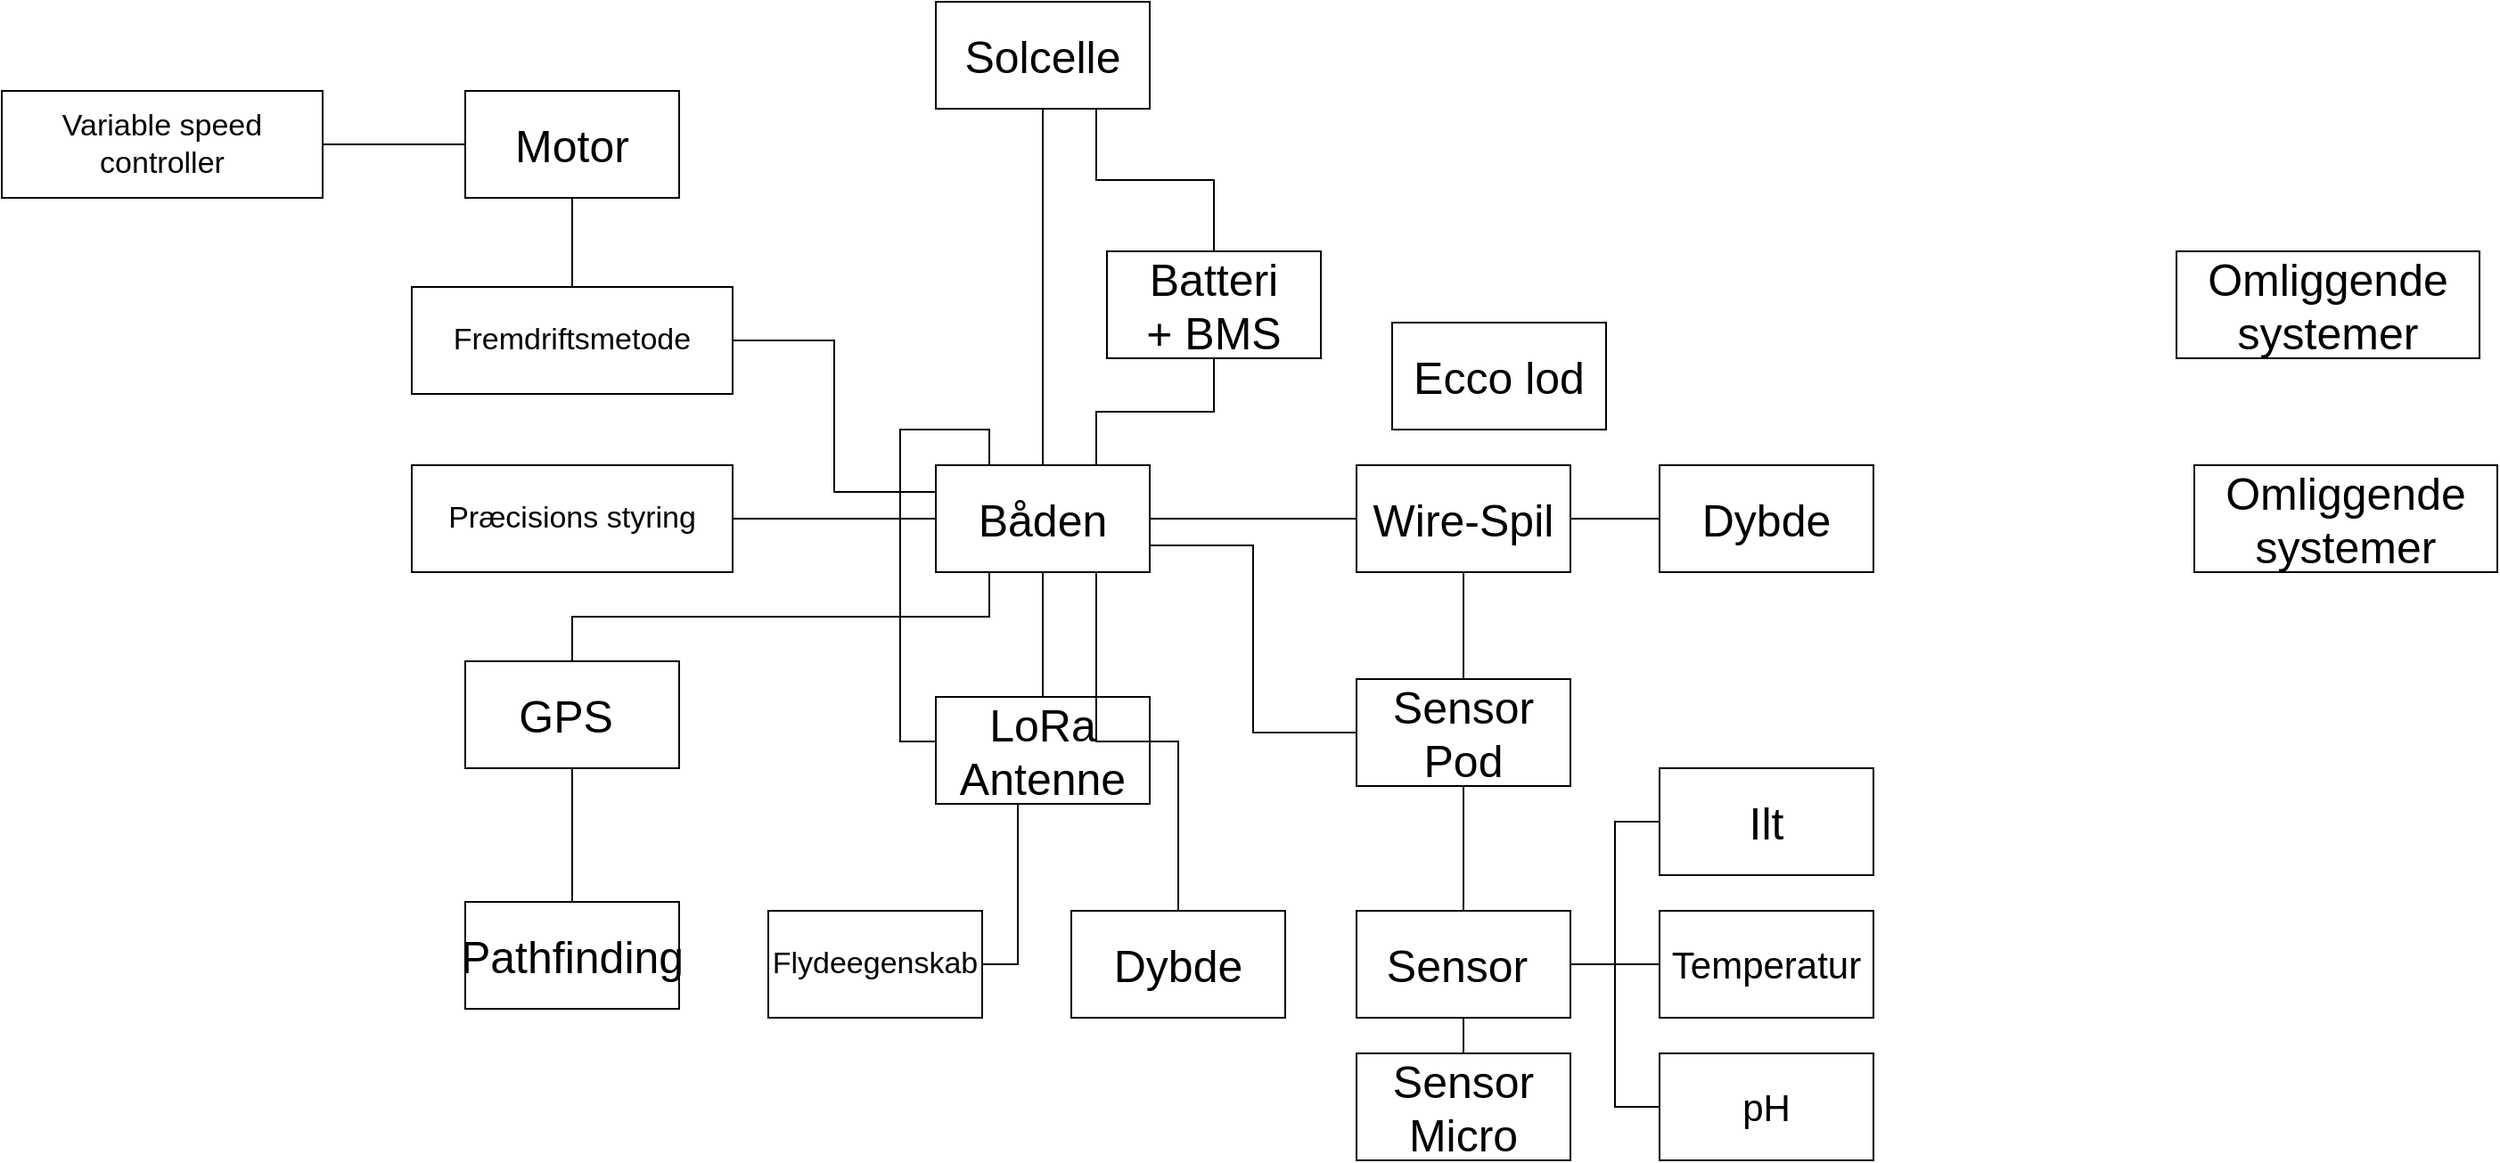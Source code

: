 <mxfile version="16.5.3" type="github">
  <diagram id="erpGU3eYgXvApTLNxW-y" name="Page-1">
    <mxGraphModel dx="2193" dy="788" grid="1" gridSize="10" guides="1" tooltips="1" connect="1" arrows="1" fold="1" page="1" pageScale="1" pageWidth="827" pageHeight="1169" math="0" shadow="0">
      <root>
        <mxCell id="0" />
        <mxCell id="1" parent="0" />
        <mxCell id="SieacuqeAXUAK5aDUlHt-1" value="Motor" style="rounded=0;whiteSpace=wrap;html=1;fontSize=25;" vertex="1" parent="1">
          <mxGeometry x="90" y="100" width="120" height="60" as="geometry" />
        </mxCell>
        <mxCell id="SieacuqeAXUAK5aDUlHt-19" style="edgeStyle=orthogonalEdgeStyle;rounded=0;orthogonalLoop=1;jettySize=auto;html=1;exitX=1;exitY=0.5;exitDx=0;exitDy=0;entryX=0;entryY=0.5;entryDx=0;entryDy=0;fontSize=21;endArrow=none;endFill=0;" edge="1" parent="1" source="SieacuqeAXUAK5aDUlHt-4" target="SieacuqeAXUAK5aDUlHt-11">
          <mxGeometry relative="1" as="geometry" />
        </mxCell>
        <mxCell id="SieacuqeAXUAK5aDUlHt-22" style="edgeStyle=orthogonalEdgeStyle;rounded=0;orthogonalLoop=1;jettySize=auto;html=1;exitX=0.75;exitY=0;exitDx=0;exitDy=0;entryX=0.5;entryY=1;entryDx=0;entryDy=0;fontSize=21;endArrow=none;endFill=0;" edge="1" parent="1" source="SieacuqeAXUAK5aDUlHt-4" target="SieacuqeAXUAK5aDUlHt-7">
          <mxGeometry relative="1" as="geometry" />
        </mxCell>
        <mxCell id="SieacuqeAXUAK5aDUlHt-23" style="edgeStyle=orthogonalEdgeStyle;rounded=0;orthogonalLoop=1;jettySize=auto;html=1;entryX=0.5;entryY=0;entryDx=0;entryDy=0;fontSize=21;endArrow=none;endFill=0;exitX=0.5;exitY=1;exitDx=0;exitDy=0;" edge="1" parent="1" source="SieacuqeAXUAK5aDUlHt-4" target="SieacuqeAXUAK5aDUlHt-6">
          <mxGeometry relative="1" as="geometry">
            <mxPoint x="490" y="150" as="sourcePoint" />
            <Array as="points">
              <mxPoint x="414" y="430" />
              <mxPoint x="414" y="430" />
            </Array>
          </mxGeometry>
        </mxCell>
        <mxCell id="SieacuqeAXUAK5aDUlHt-24" style="edgeStyle=orthogonalEdgeStyle;rounded=0;orthogonalLoop=1;jettySize=auto;html=1;exitX=0.5;exitY=0;exitDx=0;exitDy=0;entryX=0.5;entryY=1;entryDx=0;entryDy=0;fontSize=21;endArrow=none;endFill=0;" edge="1" parent="1" source="SieacuqeAXUAK5aDUlHt-4" target="SieacuqeAXUAK5aDUlHt-5">
          <mxGeometry relative="1" as="geometry" />
        </mxCell>
        <mxCell id="SieacuqeAXUAK5aDUlHt-25" style="edgeStyle=orthogonalEdgeStyle;rounded=0;orthogonalLoop=1;jettySize=auto;html=1;entryX=0.5;entryY=1;entryDx=0;entryDy=0;fontSize=21;endArrow=none;endFill=0;" edge="1" parent="1" source="SieacuqeAXUAK5aDUlHt-8" target="SieacuqeAXUAK5aDUlHt-1">
          <mxGeometry relative="1" as="geometry" />
        </mxCell>
        <mxCell id="SieacuqeAXUAK5aDUlHt-26" style="edgeStyle=orthogonalEdgeStyle;rounded=0;orthogonalLoop=1;jettySize=auto;html=1;exitX=0;exitY=0.25;exitDx=0;exitDy=0;entryX=1;entryY=0.5;entryDx=0;entryDy=0;fontSize=21;endArrow=none;endFill=0;" edge="1" parent="1" source="SieacuqeAXUAK5aDUlHt-4" target="SieacuqeAXUAK5aDUlHt-8">
          <mxGeometry relative="1" as="geometry" />
        </mxCell>
        <mxCell id="SieacuqeAXUAK5aDUlHt-31" style="edgeStyle=orthogonalEdgeStyle;rounded=0;orthogonalLoop=1;jettySize=auto;html=1;exitX=0.25;exitY=0;exitDx=0;exitDy=0;fontSize=21;endArrow=none;endFill=0;entryX=1;entryY=0.5;entryDx=0;entryDy=0;" edge="1" parent="1" source="SieacuqeAXUAK5aDUlHt-4" target="SieacuqeAXUAK5aDUlHt-32">
          <mxGeometry relative="1" as="geometry">
            <mxPoint x="420" y="540" as="targetPoint" />
          </mxGeometry>
        </mxCell>
        <mxCell id="SieacuqeAXUAK5aDUlHt-38" style="edgeStyle=orthogonalEdgeStyle;rounded=0;orthogonalLoop=1;jettySize=auto;html=1;exitX=0;exitY=0.5;exitDx=0;exitDy=0;fontSize=24;endArrow=none;endFill=0;entryX=1;entryY=0.5;entryDx=0;entryDy=0;" edge="1" parent="1" source="SieacuqeAXUAK5aDUlHt-4" target="SieacuqeAXUAK5aDUlHt-39">
          <mxGeometry relative="1" as="geometry">
            <mxPoint x="330" y="190" as="targetPoint" />
          </mxGeometry>
        </mxCell>
        <mxCell id="SieacuqeAXUAK5aDUlHt-4" value="Båden" style="rounded=0;whiteSpace=wrap;html=1;fontSize=25;" vertex="1" parent="1">
          <mxGeometry x="354" y="310" width="120" height="60" as="geometry" />
        </mxCell>
        <mxCell id="SieacuqeAXUAK5aDUlHt-28" style="edgeStyle=orthogonalEdgeStyle;rounded=0;orthogonalLoop=1;jettySize=auto;html=1;exitX=0.75;exitY=1;exitDx=0;exitDy=0;entryX=0.5;entryY=0;entryDx=0;entryDy=0;fontSize=21;endArrow=none;endFill=0;" edge="1" parent="1" source="SieacuqeAXUAK5aDUlHt-5" target="SieacuqeAXUAK5aDUlHt-7">
          <mxGeometry relative="1" as="geometry" />
        </mxCell>
        <mxCell id="SieacuqeAXUAK5aDUlHt-5" value="Solcelle" style="rounded=0;whiteSpace=wrap;html=1;fontSize=25;" vertex="1" parent="1">
          <mxGeometry x="354" y="50" width="120" height="60" as="geometry" />
        </mxCell>
        <mxCell id="SieacuqeAXUAK5aDUlHt-6" value="LoRa Antenne" style="rounded=0;whiteSpace=wrap;html=1;fontSize=25;" vertex="1" parent="1">
          <mxGeometry x="354" y="440" width="120" height="60" as="geometry" />
        </mxCell>
        <mxCell id="SieacuqeAXUAK5aDUlHt-7" value="Batteri&lt;br&gt;+ BMS" style="rounded=0;whiteSpace=wrap;html=1;fontSize=25;" vertex="1" parent="1">
          <mxGeometry x="450" y="190" width="120" height="60" as="geometry" />
        </mxCell>
        <mxCell id="SieacuqeAXUAK5aDUlHt-8" value="Fremdriftsmetode" style="rounded=0;whiteSpace=wrap;html=1;fontSize=17;" vertex="1" parent="1">
          <mxGeometry x="60" y="210" width="180" height="60" as="geometry" />
        </mxCell>
        <mxCell id="SieacuqeAXUAK5aDUlHt-11" value="Wire-Spil&lt;br style=&quot;font-size: 24px&quot;&gt;" style="rounded=0;whiteSpace=wrap;html=1;fontSize=25;" vertex="1" parent="1">
          <mxGeometry x="590" y="310" width="120" height="60" as="geometry" />
        </mxCell>
        <mxCell id="SieacuqeAXUAK5aDUlHt-16" style="edgeStyle=orthogonalEdgeStyle;rounded=0;orthogonalLoop=1;jettySize=auto;html=1;exitX=1;exitY=0.5;exitDx=0;exitDy=0;entryX=0;entryY=0.5;entryDx=0;entryDy=0;fontSize=21;endArrow=none;endFill=0;" edge="1" parent="1" source="SieacuqeAXUAK5aDUlHt-12" target="SieacuqeAXUAK5aDUlHt-13">
          <mxGeometry relative="1" as="geometry" />
        </mxCell>
        <mxCell id="SieacuqeAXUAK5aDUlHt-17" style="edgeStyle=orthogonalEdgeStyle;rounded=0;orthogonalLoop=1;jettySize=auto;html=1;exitX=1;exitY=0.5;exitDx=0;exitDy=0;entryX=0;entryY=0.5;entryDx=0;entryDy=0;fontSize=21;endArrow=none;endFill=0;" edge="1" parent="1" source="SieacuqeAXUAK5aDUlHt-12" target="SieacuqeAXUAK5aDUlHt-14">
          <mxGeometry relative="1" as="geometry" />
        </mxCell>
        <mxCell id="SieacuqeAXUAK5aDUlHt-18" style="edgeStyle=orthogonalEdgeStyle;rounded=0;orthogonalLoop=1;jettySize=auto;html=1;exitX=1;exitY=0.5;exitDx=0;exitDy=0;entryX=0;entryY=0.5;entryDx=0;entryDy=0;fontSize=21;endArrow=none;endFill=0;" edge="1" parent="1" source="SieacuqeAXUAK5aDUlHt-12" target="SieacuqeAXUAK5aDUlHt-15">
          <mxGeometry relative="1" as="geometry" />
        </mxCell>
        <mxCell id="SieacuqeAXUAK5aDUlHt-21" style="edgeStyle=orthogonalEdgeStyle;rounded=0;orthogonalLoop=1;jettySize=auto;html=1;exitX=0.5;exitY=0;exitDx=0;exitDy=0;entryX=0.5;entryY=1;entryDx=0;entryDy=0;fontSize=21;endArrow=none;endFill=0;" edge="1" parent="1" source="SieacuqeAXUAK5aDUlHt-12" target="Qp3bTgfLaRTd99Ayi7u3-1">
          <mxGeometry relative="1" as="geometry">
            <mxPoint x="650" y="470" as="targetPoint" />
          </mxGeometry>
        </mxCell>
        <mxCell id="SieacuqeAXUAK5aDUlHt-36" style="edgeStyle=orthogonalEdgeStyle;rounded=0;orthogonalLoop=1;jettySize=auto;html=1;exitX=0.5;exitY=1;exitDx=0;exitDy=0;fontSize=17;endArrow=none;endFill=0;entryX=0.5;entryY=0;entryDx=0;entryDy=0;" edge="1" parent="1" source="SieacuqeAXUAK5aDUlHt-12" target="SieacuqeAXUAK5aDUlHt-37">
          <mxGeometry relative="1" as="geometry">
            <mxPoint x="680" y="620" as="targetPoint" />
          </mxGeometry>
        </mxCell>
        <mxCell id="SieacuqeAXUAK5aDUlHt-12" value="Sensor&amp;nbsp;" style="rounded=0;whiteSpace=wrap;html=1;fontSize=25;" vertex="1" parent="1">
          <mxGeometry x="590" y="560" width="120" height="60" as="geometry" />
        </mxCell>
        <mxCell id="SieacuqeAXUAK5aDUlHt-13" value="Ilt" style="rounded=0;whiteSpace=wrap;html=1;fontSize=25;" vertex="1" parent="1">
          <mxGeometry x="760" y="480" width="120" height="60" as="geometry" />
        </mxCell>
        <mxCell id="SieacuqeAXUAK5aDUlHt-14" value="Temperatur" style="rounded=0;whiteSpace=wrap;html=1;fontSize=21;" vertex="1" parent="1">
          <mxGeometry x="760" y="560" width="120" height="60" as="geometry" />
        </mxCell>
        <mxCell id="SieacuqeAXUAK5aDUlHt-15" value="pH" style="rounded=0;whiteSpace=wrap;html=1;fontSize=21;" vertex="1" parent="1">
          <mxGeometry x="760" y="640" width="120" height="60" as="geometry" />
        </mxCell>
        <mxCell id="SieacuqeAXUAK5aDUlHt-34" style="edgeStyle=orthogonalEdgeStyle;rounded=0;orthogonalLoop=1;jettySize=auto;html=1;exitX=0.5;exitY=1;exitDx=0;exitDy=0;fontSize=17;endArrow=none;endFill=0;" edge="1" parent="1" source="SieacuqeAXUAK5aDUlHt-29" target="SieacuqeAXUAK5aDUlHt-33">
          <mxGeometry relative="1" as="geometry" />
        </mxCell>
        <mxCell id="Qp3bTgfLaRTd99Ayi7u3-1" value="Sensor&lt;br&gt;Pod" style="rounded=0;whiteSpace=wrap;html=1;fontSize=25;" vertex="1" parent="1">
          <mxGeometry x="590" y="430" width="120" height="60" as="geometry" />
        </mxCell>
        <mxCell id="SieacuqeAXUAK5aDUlHt-29" value="GPS&amp;nbsp;" style="rounded=0;whiteSpace=wrap;html=1;fontSize=25;" vertex="1" parent="1">
          <mxGeometry x="90" y="420" width="120" height="60" as="geometry" />
        </mxCell>
        <mxCell id="Qp3bTgfLaRTd99Ayi7u3-2" style="edgeStyle=orthogonalEdgeStyle;rounded=0;orthogonalLoop=1;jettySize=auto;html=1;exitX=0.5;exitY=0;exitDx=0;exitDy=0;entryX=0.5;entryY=1;entryDx=0;entryDy=0;fontSize=21;endArrow=none;endFill=0;" edge="1" parent="1" source="Qp3bTgfLaRTd99Ayi7u3-1" target="SieacuqeAXUAK5aDUlHt-11">
          <mxGeometry relative="1" as="geometry">
            <mxPoint x="660" y="570" as="sourcePoint" />
            <mxPoint x="660" y="500" as="targetPoint" />
          </mxGeometry>
        </mxCell>
        <mxCell id="SieacuqeAXUAK5aDUlHt-30" style="edgeStyle=orthogonalEdgeStyle;rounded=0;orthogonalLoop=1;jettySize=auto;html=1;exitX=0.25;exitY=1;exitDx=0;exitDy=0;entryX=0.5;entryY=0;entryDx=0;entryDy=0;fontSize=21;endArrow=none;endFill=0;" edge="1" parent="1" source="SieacuqeAXUAK5aDUlHt-4" target="SieacuqeAXUAK5aDUlHt-29">
          <mxGeometry relative="1" as="geometry" />
        </mxCell>
        <mxCell id="Qp3bTgfLaRTd99Ayi7u3-3" style="edgeStyle=orthogonalEdgeStyle;rounded=0;orthogonalLoop=1;jettySize=auto;html=1;exitX=1;exitY=0.75;exitDx=0;exitDy=0;entryX=0;entryY=0.5;entryDx=0;entryDy=0;fontSize=21;endArrow=none;endFill=0;" edge="1" parent="1" source="SieacuqeAXUAK5aDUlHt-4" target="Qp3bTgfLaRTd99Ayi7u3-1">
          <mxGeometry relative="1" as="geometry">
            <mxPoint x="484" y="365" as="sourcePoint" />
            <mxPoint x="600" y="600" as="targetPoint" />
          </mxGeometry>
        </mxCell>
        <mxCell id="SieacuqeAXUAK5aDUlHt-32" value="Flydeegenskab" style="rounded=0;whiteSpace=wrap;html=1;fontSize=17;" vertex="1" parent="1">
          <mxGeometry x="260" y="560" width="120" height="60" as="geometry" />
        </mxCell>
        <mxCell id="SieacuqeAXUAK5aDUlHt-33" value="Pathfinding" style="rounded=0;whiteSpace=wrap;html=1;fontSize=25;" vertex="1" parent="1">
          <mxGeometry x="90" y="555" width="120" height="60" as="geometry" />
        </mxCell>
        <mxCell id="SieacuqeAXUAK5aDUlHt-40" style="edgeStyle=orthogonalEdgeStyle;rounded=0;orthogonalLoop=1;jettySize=auto;html=1;exitX=1;exitY=0.5;exitDx=0;exitDy=0;entryX=0;entryY=0.5;entryDx=0;entryDy=0;fontSize=24;endArrow=none;endFill=0;" edge="1" parent="1" source="SieacuqeAXUAK5aDUlHt-35" target="SieacuqeAXUAK5aDUlHt-1">
          <mxGeometry relative="1" as="geometry" />
        </mxCell>
        <mxCell id="SieacuqeAXUAK5aDUlHt-35" value="Variable speed controller" style="rounded=0;whiteSpace=wrap;html=1;fontSize=17;" vertex="1" parent="1">
          <mxGeometry x="-170" y="100" width="180" height="60" as="geometry" />
        </mxCell>
        <mxCell id="SieacuqeAXUAK5aDUlHt-37" value="Sensor Micro" style="rounded=0;whiteSpace=wrap;html=1;fontSize=25;" vertex="1" parent="1">
          <mxGeometry x="590" y="640" width="120" height="60" as="geometry" />
        </mxCell>
        <mxCell id="SieacuqeAXUAK5aDUlHt-39" value="Præcisions styring" style="rounded=0;whiteSpace=wrap;html=1;fontSize=17;" vertex="1" parent="1">
          <mxGeometry x="60" y="310" width="180" height="60" as="geometry" />
        </mxCell>
        <mxCell id="SieacuqeAXUAK5aDUlHt-41" value="Omliggende systemer" style="rounded=0;whiteSpace=wrap;html=1;fontSize=25;" vertex="1" parent="1">
          <mxGeometry x="1060" y="310" width="170" height="60" as="geometry" />
        </mxCell>
        <mxCell id="Qp3bTgfLaRTd99Ayi7u3-4" value="Dybde" style="rounded=0;whiteSpace=wrap;html=1;fontSize=25;" vertex="1" parent="1">
          <mxGeometry x="760" y="310" width="120" height="60" as="geometry" />
        </mxCell>
        <mxCell id="SieacuqeAXUAK5aDUlHt-42" value="Omliggende systemer" style="rounded=0;whiteSpace=wrap;html=1;fontSize=25;" vertex="1" parent="1">
          <mxGeometry x="1050" y="190" width="170" height="60" as="geometry" />
        </mxCell>
        <mxCell id="Qp3bTgfLaRTd99Ayi7u3-5" style="edgeStyle=orthogonalEdgeStyle;rounded=0;orthogonalLoop=1;jettySize=auto;html=1;entryX=0;entryY=0.5;entryDx=0;entryDy=0;fontSize=21;endArrow=none;endFill=0;exitX=1;exitY=0.5;exitDx=0;exitDy=0;" edge="1" parent="1" source="SieacuqeAXUAK5aDUlHt-11" target="Qp3bTgfLaRTd99Ayi7u3-4">
          <mxGeometry relative="1" as="geometry">
            <mxPoint x="720" y="340" as="sourcePoint" />
            <mxPoint x="600" y="350" as="targetPoint" />
          </mxGeometry>
        </mxCell>
        <mxCell id="SieacuqeAXUAK5aDUlHt-43" value="Ecco lod" style="rounded=0;whiteSpace=wrap;html=1;fontSize=25;" vertex="1" parent="1">
          <mxGeometry x="610" y="230" width="120" height="60" as="geometry" />
        </mxCell>
        <mxCell id="Qp3bTgfLaRTd99Ayi7u3-6" value="Dybde" style="rounded=0;whiteSpace=wrap;html=1;fontSize=25;" vertex="1" parent="1">
          <mxGeometry x="430" y="560" width="120" height="60" as="geometry" />
        </mxCell>
        <mxCell id="Qp3bTgfLaRTd99Ayi7u3-7" style="edgeStyle=orthogonalEdgeStyle;rounded=0;orthogonalLoop=1;jettySize=auto;html=1;exitX=0.75;exitY=1;exitDx=0;exitDy=0;fontSize=21;endArrow=none;endFill=0;entryX=0.5;entryY=0;entryDx=0;entryDy=0;" edge="1" parent="1" source="SieacuqeAXUAK5aDUlHt-4" target="Qp3bTgfLaRTd99Ayi7u3-6">
          <mxGeometry relative="1" as="geometry">
            <mxPoint x="330" y="570" as="targetPoint" />
            <mxPoint x="424" y="380" as="sourcePoint" />
          </mxGeometry>
        </mxCell>
      </root>
    </mxGraphModel>
  </diagram>
</mxfile>
